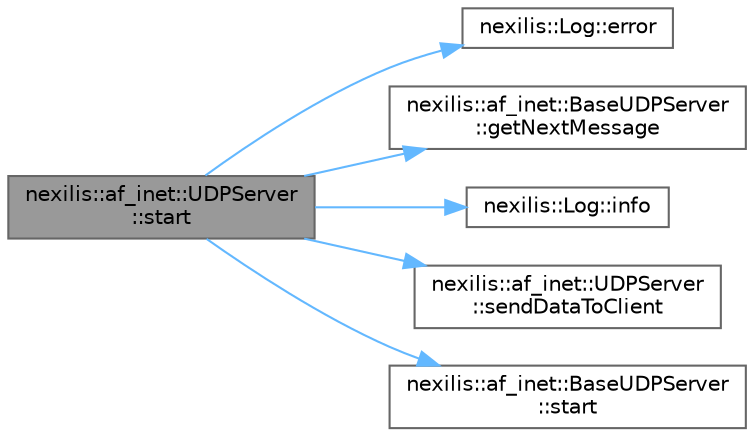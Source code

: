 digraph "nexilis::af_inet::UDPServer::start"
{
 // LATEX_PDF_SIZE
  bgcolor="transparent";
  edge [fontname=Helvetica,fontsize=10,labelfontname=Helvetica,labelfontsize=10];
  node [fontname=Helvetica,fontsize=10,shape=box,height=0.2,width=0.4];
  rankdir="LR";
  Node1 [id="Node000001",label="nexilis::af_inet::UDPServer\l::start",height=0.2,width=0.4,color="gray40", fillcolor="grey60", style="filled", fontcolor="black",tooltip="Protocol::start() implementation."];
  Node1 -> Node2 [id="edge1_Node000001_Node000002",color="steelblue1",style="solid",tooltip=" "];
  Node2 [id="Node000002",label="nexilis::Log::error",height=0.2,width=0.4,color="grey40", fillcolor="white", style="filled",URL="$dc/dbc/classnexilis_1_1Log.html#a49959aac4210e93d1ccd1977e08dba80",tooltip=" "];
  Node1 -> Node3 [id="edge2_Node000001_Node000003",color="steelblue1",style="solid",tooltip=" "];
  Node3 [id="Node000003",label="nexilis::af_inet::BaseUDPServer\l::getNextMessage",height=0.2,width=0.4,color="grey40", fillcolor="white", style="filled",URL="$d2/d46/classnexilis_1_1af__inet_1_1BaseUDPServer.html#a431d76930043d34dc3859b473dc0c580",tooltip="Retrieve message from the queue (if available)."];
  Node1 -> Node4 [id="edge3_Node000001_Node000004",color="steelblue1",style="solid",tooltip=" "];
  Node4 [id="Node000004",label="nexilis::Log::info",height=0.2,width=0.4,color="grey40", fillcolor="white", style="filled",URL="$dc/dbc/classnexilis_1_1Log.html#a66755adfac1917c8b8791a018f31c643",tooltip=" "];
  Node1 -> Node5 [id="edge4_Node000001_Node000005",color="steelblue1",style="solid",tooltip=" "];
  Node5 [id="Node000005",label="nexilis::af_inet::UDPServer\l::sendDataToClient",height=0.2,width=0.4,color="grey40", fillcolor="white", style="filled",URL="$da/d58/classnexilis_1_1af__inet_1_1UDPServer.html#a67e41e102a8f4ae9e6ede6efd2c7acb1",tooltip=" "];
  Node1 -> Node6 [id="edge5_Node000001_Node000006",color="steelblue1",style="solid",tooltip=" "];
  Node6 [id="Node000006",label="nexilis::af_inet::BaseUDPServer\l::start",height=0.2,width=0.4,color="grey40", fillcolor="white", style="filled",URL="$d2/d46/classnexilis_1_1af__inet_1_1BaseUDPServer.html#a31ceee3d05bf863fa4c3e2148ecfb75c",tooltip="Start listening to incoming messages."];
}
